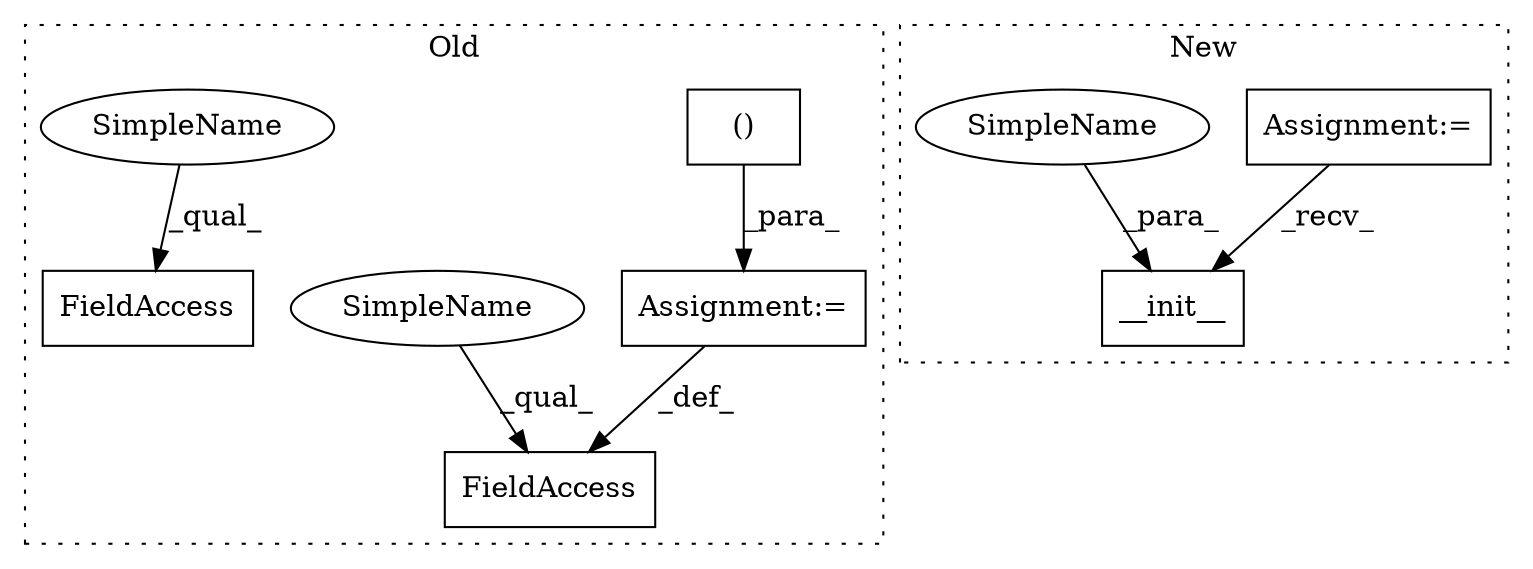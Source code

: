digraph G {
subgraph cluster0 {
1 [label="()" a="106" s="710" l="27" shape="box"];
3 [label="FieldAccess" a="22" s="693" l="11" shape="box"];
4 [label="FieldAccess" a="22" s="861" l="14" shape="box"];
6 [label="Assignment:=" a="7" s="704" l="6" shape="box"];
7 [label="SimpleName" a="42" s="693" l="4" shape="ellipse"];
8 [label="SimpleName" a="42" s="861" l="4" shape="ellipse"];
label = "Old";
style="dotted";
}
subgraph cluster1 {
2 [label="__init__" a="32" s="1111,1155" l="9,1" shape="box"];
5 [label="Assignment:=" a="7" s="817" l="18" shape="box"];
9 [label="SimpleName" a="42" s="1120" l="4" shape="ellipse"];
label = "New";
style="dotted";
}
1 -> 6 [label="_para_"];
5 -> 2 [label="_recv_"];
6 -> 3 [label="_def_"];
7 -> 3 [label="_qual_"];
8 -> 4 [label="_qual_"];
9 -> 2 [label="_para_"];
}